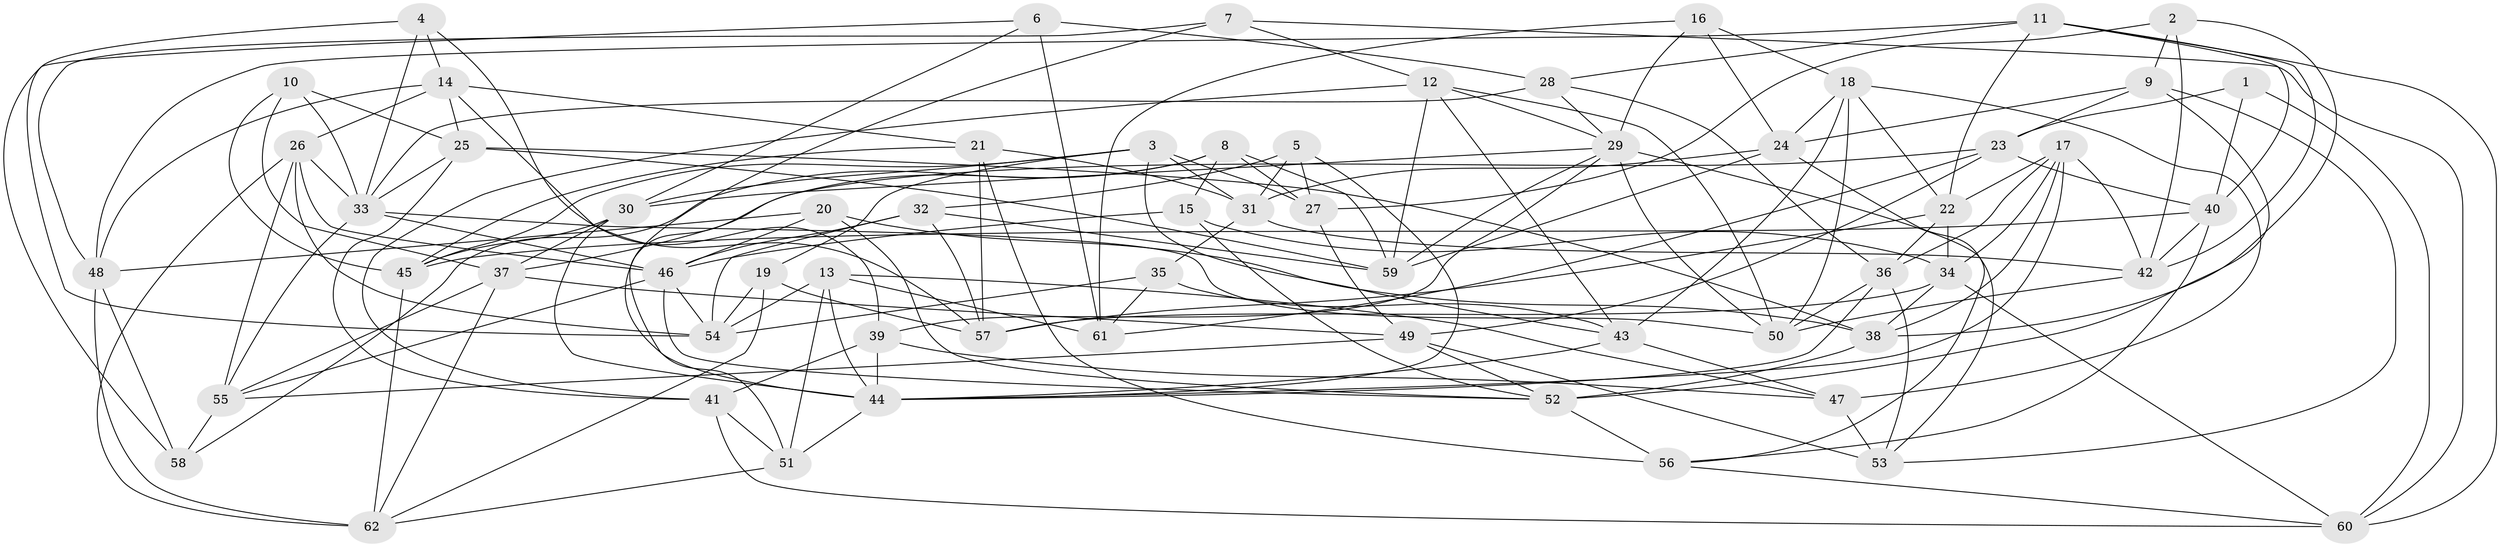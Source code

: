 // original degree distribution, {4: 1.0}
// Generated by graph-tools (version 1.1) at 2025/38/03/04/25 23:38:05]
// undirected, 62 vertices, 171 edges
graph export_dot {
  node [color=gray90,style=filled];
  1;
  2;
  3;
  4;
  5;
  6;
  7;
  8;
  9;
  10;
  11;
  12;
  13;
  14;
  15;
  16;
  17;
  18;
  19;
  20;
  21;
  22;
  23;
  24;
  25;
  26;
  27;
  28;
  29;
  30;
  31;
  32;
  33;
  34;
  35;
  36;
  37;
  38;
  39;
  40;
  41;
  42;
  43;
  44;
  45;
  46;
  47;
  48;
  49;
  50;
  51;
  52;
  53;
  54;
  55;
  56;
  57;
  58;
  59;
  60;
  61;
  62;
  1 -- 23 [weight=1.0];
  1 -- 40 [weight=1.0];
  1 -- 60 [weight=2.0];
  2 -- 9 [weight=1.0];
  2 -- 27 [weight=1.0];
  2 -- 38 [weight=1.0];
  2 -- 42 [weight=1.0];
  3 -- 19 [weight=1.0];
  3 -- 27 [weight=1.0];
  3 -- 30 [weight=1.0];
  3 -- 31 [weight=1.0];
  3 -- 43 [weight=1.0];
  3 -- 45 [weight=1.0];
  4 -- 14 [weight=1.0];
  4 -- 33 [weight=1.0];
  4 -- 39 [weight=1.0];
  4 -- 54 [weight=1.0];
  5 -- 27 [weight=1.0];
  5 -- 31 [weight=1.0];
  5 -- 32 [weight=1.0];
  5 -- 44 [weight=1.0];
  6 -- 28 [weight=2.0];
  6 -- 30 [weight=1.0];
  6 -- 58 [weight=1.0];
  6 -- 61 [weight=2.0];
  7 -- 12 [weight=1.0];
  7 -- 44 [weight=1.0];
  7 -- 48 [weight=1.0];
  7 -- 60 [weight=1.0];
  8 -- 15 [weight=1.0];
  8 -- 27 [weight=2.0];
  8 -- 51 [weight=1.0];
  8 -- 58 [weight=1.0];
  8 -- 59 [weight=1.0];
  9 -- 23 [weight=1.0];
  9 -- 24 [weight=1.0];
  9 -- 52 [weight=2.0];
  9 -- 53 [weight=1.0];
  10 -- 25 [weight=1.0];
  10 -- 33 [weight=1.0];
  10 -- 37 [weight=1.0];
  10 -- 45 [weight=1.0];
  11 -- 22 [weight=1.0];
  11 -- 28 [weight=1.0];
  11 -- 40 [weight=1.0];
  11 -- 42 [weight=1.0];
  11 -- 48 [weight=1.0];
  11 -- 60 [weight=1.0];
  12 -- 29 [weight=1.0];
  12 -- 41 [weight=1.0];
  12 -- 43 [weight=1.0];
  12 -- 50 [weight=1.0];
  12 -- 59 [weight=1.0];
  13 -- 44 [weight=1.0];
  13 -- 47 [weight=1.0];
  13 -- 51 [weight=2.0];
  13 -- 54 [weight=1.0];
  13 -- 61 [weight=1.0];
  14 -- 21 [weight=1.0];
  14 -- 25 [weight=1.0];
  14 -- 26 [weight=1.0];
  14 -- 48 [weight=1.0];
  14 -- 57 [weight=1.0];
  15 -- 34 [weight=1.0];
  15 -- 46 [weight=1.0];
  15 -- 52 [weight=1.0];
  16 -- 18 [weight=1.0];
  16 -- 24 [weight=1.0];
  16 -- 29 [weight=1.0];
  16 -- 61 [weight=1.0];
  17 -- 22 [weight=1.0];
  17 -- 34 [weight=1.0];
  17 -- 36 [weight=1.0];
  17 -- 38 [weight=1.0];
  17 -- 42 [weight=1.0];
  17 -- 44 [weight=1.0];
  18 -- 22 [weight=1.0];
  18 -- 24 [weight=1.0];
  18 -- 43 [weight=1.0];
  18 -- 47 [weight=1.0];
  18 -- 50 [weight=1.0];
  19 -- 54 [weight=1.0];
  19 -- 57 [weight=1.0];
  19 -- 62 [weight=1.0];
  20 -- 38 [weight=1.0];
  20 -- 46 [weight=1.0];
  20 -- 48 [weight=1.0];
  20 -- 52 [weight=1.0];
  21 -- 31 [weight=1.0];
  21 -- 45 [weight=1.0];
  21 -- 56 [weight=2.0];
  21 -- 57 [weight=1.0];
  22 -- 34 [weight=1.0];
  22 -- 36 [weight=1.0];
  22 -- 57 [weight=1.0];
  23 -- 37 [weight=1.0];
  23 -- 40 [weight=1.0];
  23 -- 49 [weight=1.0];
  23 -- 61 [weight=1.0];
  24 -- 31 [weight=1.0];
  24 -- 56 [weight=1.0];
  24 -- 59 [weight=1.0];
  25 -- 33 [weight=1.0];
  25 -- 38 [weight=1.0];
  25 -- 41 [weight=1.0];
  25 -- 59 [weight=1.0];
  26 -- 33 [weight=1.0];
  26 -- 46 [weight=1.0];
  26 -- 54 [weight=1.0];
  26 -- 55 [weight=1.0];
  26 -- 62 [weight=1.0];
  27 -- 49 [weight=1.0];
  28 -- 29 [weight=1.0];
  28 -- 33 [weight=1.0];
  28 -- 36 [weight=1.0];
  29 -- 30 [weight=1.0];
  29 -- 39 [weight=1.0];
  29 -- 50 [weight=1.0];
  29 -- 53 [weight=1.0];
  29 -- 59 [weight=1.0];
  30 -- 37 [weight=1.0];
  30 -- 44 [weight=1.0];
  30 -- 45 [weight=1.0];
  31 -- 35 [weight=1.0];
  31 -- 42 [weight=1.0];
  32 -- 46 [weight=1.0];
  32 -- 54 [weight=2.0];
  32 -- 57 [weight=1.0];
  32 -- 59 [weight=1.0];
  33 -- 46 [weight=1.0];
  33 -- 50 [weight=1.0];
  33 -- 55 [weight=1.0];
  34 -- 38 [weight=1.0];
  34 -- 57 [weight=1.0];
  34 -- 60 [weight=1.0];
  35 -- 43 [weight=1.0];
  35 -- 54 [weight=1.0];
  35 -- 61 [weight=1.0];
  36 -- 44 [weight=1.0];
  36 -- 50 [weight=1.0];
  36 -- 53 [weight=1.0];
  37 -- 49 [weight=1.0];
  37 -- 55 [weight=1.0];
  37 -- 62 [weight=1.0];
  38 -- 52 [weight=1.0];
  39 -- 41 [weight=1.0];
  39 -- 44 [weight=2.0];
  39 -- 47 [weight=1.0];
  40 -- 42 [weight=1.0];
  40 -- 45 [weight=1.0];
  40 -- 56 [weight=1.0];
  41 -- 51 [weight=1.0];
  41 -- 60 [weight=2.0];
  42 -- 50 [weight=1.0];
  43 -- 44 [weight=1.0];
  43 -- 47 [weight=1.0];
  44 -- 51 [weight=1.0];
  45 -- 62 [weight=1.0];
  46 -- 52 [weight=1.0];
  46 -- 54 [weight=1.0];
  46 -- 55 [weight=1.0];
  47 -- 53 [weight=2.0];
  48 -- 58 [weight=1.0];
  48 -- 62 [weight=1.0];
  49 -- 52 [weight=1.0];
  49 -- 53 [weight=1.0];
  49 -- 55 [weight=1.0];
  51 -- 62 [weight=1.0];
  52 -- 56 [weight=1.0];
  55 -- 58 [weight=1.0];
  56 -- 60 [weight=1.0];
}
